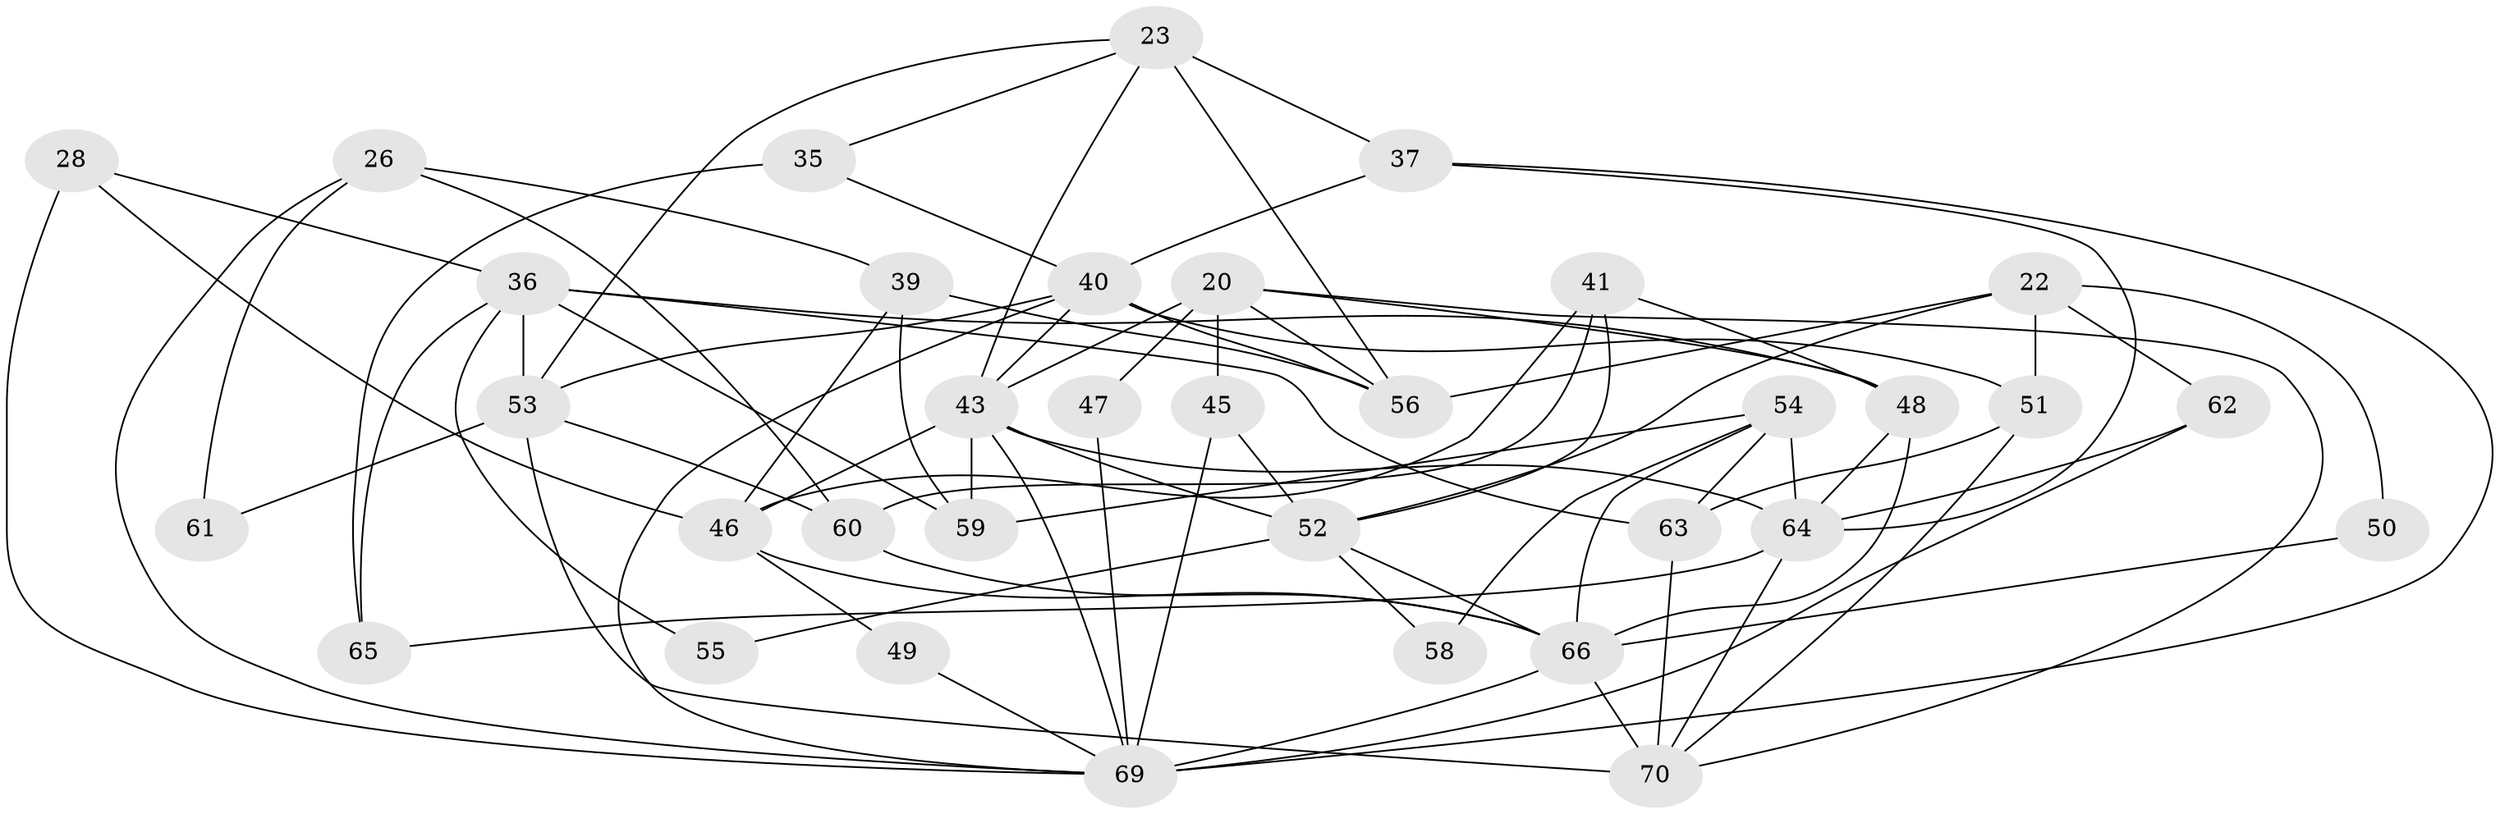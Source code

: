 // original degree distribution, {2: 0.15714285714285714, 6: 0.11428571428571428, 3: 0.2, 4: 0.3, 5: 0.2, 7: 0.02857142857142857}
// Generated by graph-tools (version 1.1) at 2025/51/03/09/25 04:51:00]
// undirected, 35 vertices, 81 edges
graph export_dot {
graph [start="1"]
  node [color=gray90,style=filled];
  20 [super="+3"];
  22;
  23;
  26;
  28;
  35;
  36 [super="+34"];
  37 [super="+21"];
  39 [super="+8"];
  40 [super="+2"];
  41;
  43 [super="+32"];
  45;
  46 [super="+17"];
  47;
  48;
  49;
  50;
  51 [super="+15"];
  52 [super="+6+33"];
  53 [super="+18+7"];
  54 [super="+31"];
  55;
  56 [super="+13"];
  58;
  59;
  60;
  61;
  62;
  63 [super="+44"];
  64 [super="+38+42"];
  65 [super="+25"];
  66 [super="+9+16"];
  69 [super="+29+68+67"];
  70 [super="+27+57"];
  20 -- 45 [weight=2];
  20 -- 47 [weight=2];
  20 -- 70 [weight=2];
  20 -- 48;
  20 -- 56;
  20 -- 43;
  22 -- 50;
  22 -- 51 [weight=2];
  22 -- 52;
  22 -- 62;
  22 -- 56;
  23 -- 37 [weight=2];
  23 -- 35;
  23 -- 53;
  23 -- 56;
  23 -- 43;
  26 -- 60;
  26 -- 39;
  26 -- 61;
  26 -- 69;
  28 -- 36;
  28 -- 69;
  28 -- 46;
  35 -- 65 [weight=2];
  35 -- 40;
  36 -- 59;
  36 -- 48;
  36 -- 55 [weight=2];
  36 -- 63 [weight=2];
  36 -- 65;
  36 -- 53 [weight=2];
  37 -- 64;
  37 -- 40 [weight=2];
  37 -- 69;
  39 -- 56;
  39 -- 59;
  39 -- 46;
  40 -- 53;
  40 -- 56 [weight=2];
  40 -- 51;
  40 -- 69;
  40 -- 43;
  41 -- 60;
  41 -- 48;
  41 -- 46;
  41 -- 52;
  43 -- 64 [weight=2];
  43 -- 69 [weight=2];
  43 -- 46;
  43 -- 52 [weight=2];
  43 -- 59;
  45 -- 52;
  45 -- 69;
  46 -- 49;
  46 -- 66;
  47 -- 69;
  48 -- 66;
  48 -- 64;
  49 -- 69;
  50 -- 66;
  51 -- 70;
  51 -- 63;
  52 -- 66;
  52 -- 55;
  52 -- 58;
  53 -- 70;
  53 -- 60;
  53 -- 61;
  54 -- 64;
  54 -- 66;
  54 -- 58;
  54 -- 59;
  54 -- 63;
  60 -- 66;
  62 -- 64;
  62 -- 69;
  63 -- 70;
  64 -- 65 [weight=2];
  64 -- 70;
  66 -- 69 [weight=3];
  66 -- 70 [weight=4];
}
